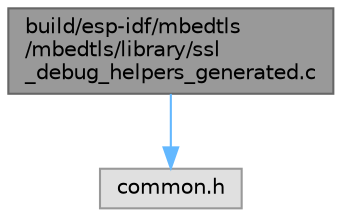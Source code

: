 digraph "build/esp-idf/mbedtls/mbedtls/library/ssl_debug_helpers_generated.c"
{
 // LATEX_PDF_SIZE
  bgcolor="transparent";
  edge [fontname=Helvetica,fontsize=10,labelfontname=Helvetica,labelfontsize=10];
  node [fontname=Helvetica,fontsize=10,shape=box,height=0.2,width=0.4];
  Node1 [id="Node000001",label="build/esp-idf/mbedtls\l/mbedtls/library/ssl\l_debug_helpers_generated.c",height=0.2,width=0.4,color="gray40", fillcolor="grey60", style="filled", fontcolor="black",tooltip="Automatically generated helper functions for debugging."];
  Node1 -> Node2 [id="edge3_Node000001_Node000002",color="steelblue1",style="solid",tooltip=" "];
  Node2 [id="Node000002",label="common.h",height=0.2,width=0.4,color="grey60", fillcolor="#E0E0E0", style="filled",tooltip=" "];
}
